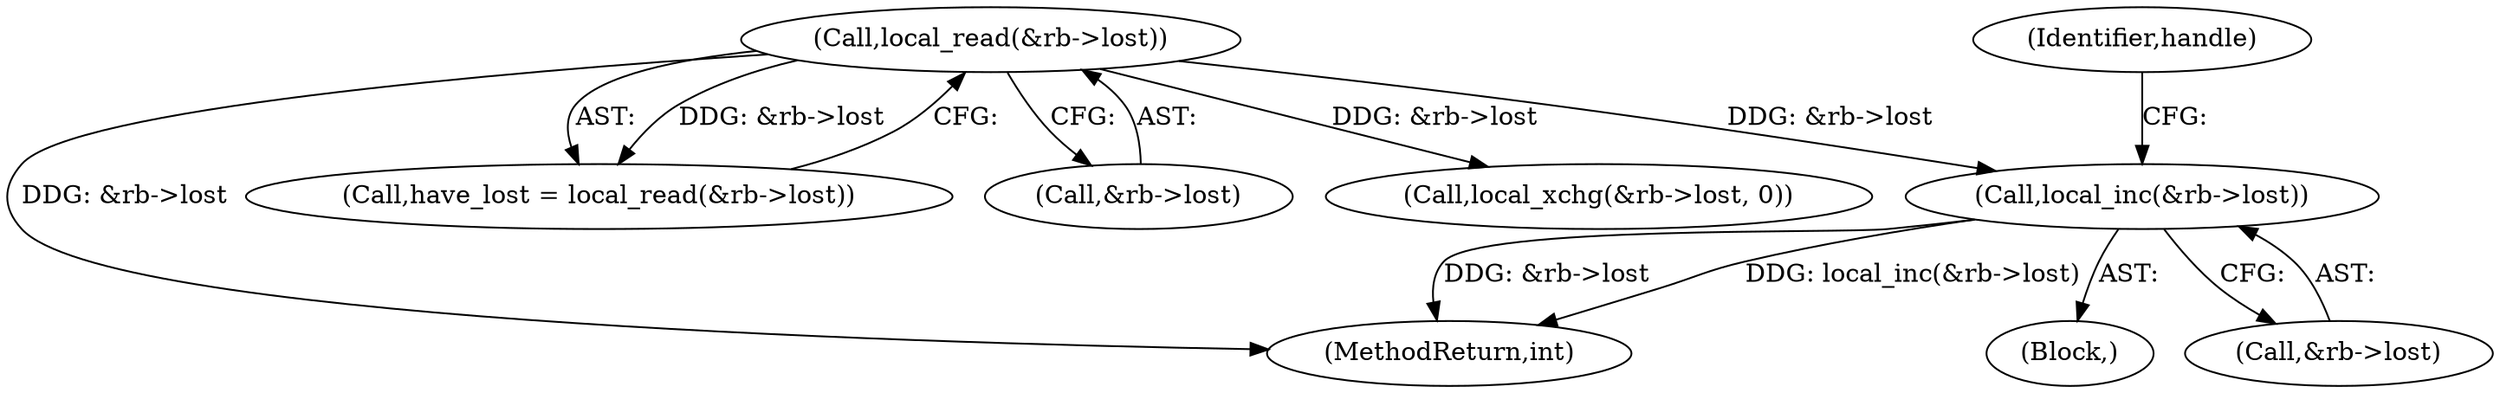 digraph "0_linux_a8b0ca17b80e92faab46ee7179ba9e99ccb61233_68@pointer" {
"1000358" [label="(Call,local_inc(&rb->lost))"];
"1000158" [label="(Call,local_read(&rb->lost))"];
"1000364" [label="(Identifier,handle)"];
"1000370" [label="(MethodReturn,int)"];
"1000107" [label="(Block,)"];
"1000359" [label="(Call,&rb->lost)"];
"1000156" [label="(Call,have_lost = local_read(&rb->lost))"];
"1000159" [label="(Call,&rb->lost)"];
"1000358" [label="(Call,local_inc(&rb->lost))"];
"1000158" [label="(Call,local_read(&rb->lost))"];
"1000341" [label="(Call,local_xchg(&rb->lost, 0))"];
"1000358" -> "1000107"  [label="AST: "];
"1000358" -> "1000359"  [label="CFG: "];
"1000359" -> "1000358"  [label="AST: "];
"1000364" -> "1000358"  [label="CFG: "];
"1000358" -> "1000370"  [label="DDG: local_inc(&rb->lost)"];
"1000358" -> "1000370"  [label="DDG: &rb->lost"];
"1000158" -> "1000358"  [label="DDG: &rb->lost"];
"1000158" -> "1000156"  [label="AST: "];
"1000158" -> "1000159"  [label="CFG: "];
"1000159" -> "1000158"  [label="AST: "];
"1000156" -> "1000158"  [label="CFG: "];
"1000158" -> "1000370"  [label="DDG: &rb->lost"];
"1000158" -> "1000156"  [label="DDG: &rb->lost"];
"1000158" -> "1000341"  [label="DDG: &rb->lost"];
}
